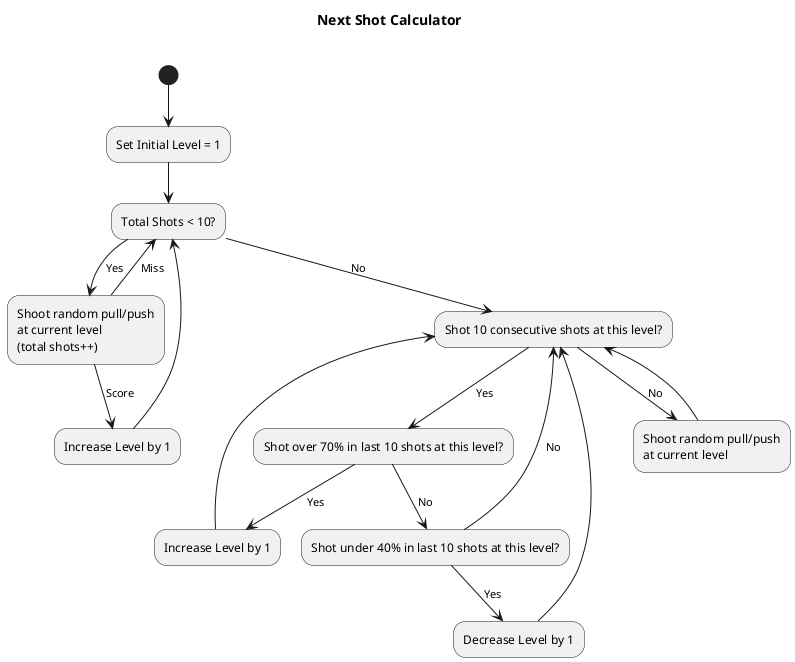 @startuml

title Next Shot Calculator \n

(*) --> "Set Initial Level = 1" as l1
l1 --> "Total Shots < 10?" as l10

l10 -->[Yes] "Shoot random pull/push\nat current level\n(total shots++)" as rpp1

rpp1-->[Score] "Increase Level by 1" as incInitLev
incInitLev --> l10
rpp1-->[Miss] l10

l10-->[No] "Shot 10 consecutive shots at this level?" as s10
s10 -->[No] "Shoot random pull/push\nat current level" as rpp2
rpp2 --> s10
s10 -->[Yes] "Shot over 70% in last 10 shots at this level?" as o70
o70 -->[Yes] "Increase Level by 1" as l1_2
l1_2-->s10
o70 -->[No] "Shot under 40% in last 10 shots at this level?" as u40
u40-->[No] s10
u40-->[Yes] "Decrease Level by 1" as dl1
dl1-->s10
@enduml
